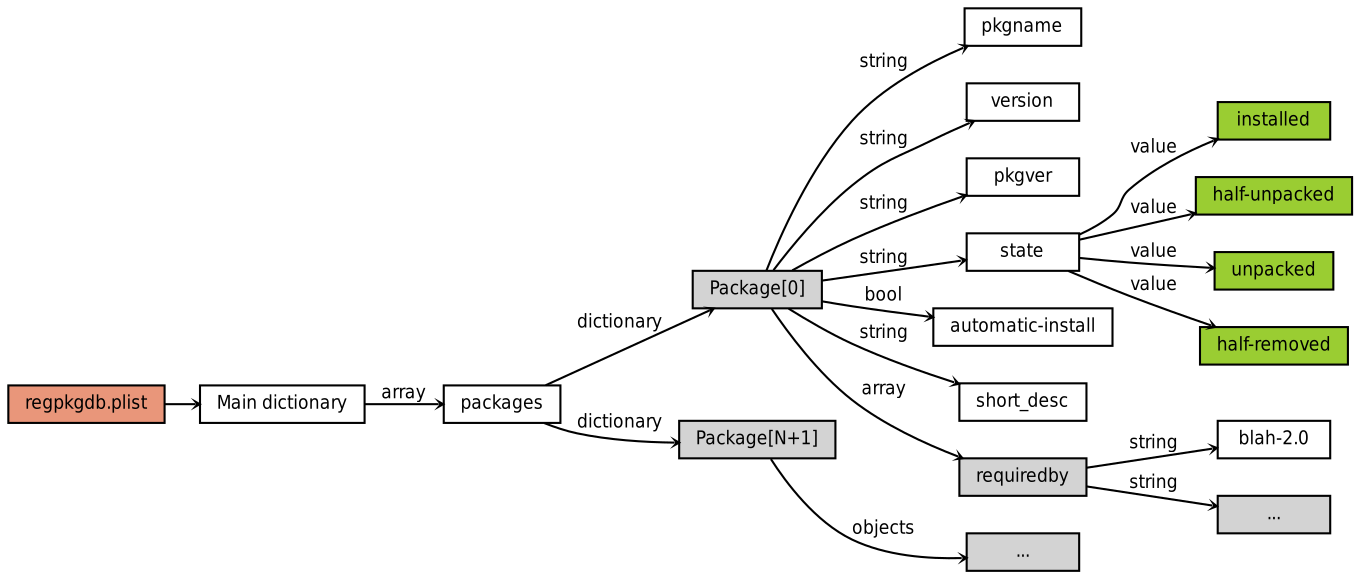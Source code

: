 digraph regpkgdb_dictionary {
	graph [rankdir=LR,rank=same,ranksep=".10"];
	edge [arrowhead="vee",arrowsize="0.2",fontname="DejaVuSansCondensed",fontsize="9"];
	node [height=".1",shape=box,fontname="DejaVuSansCondensed",fontsize="9"];
	regpkgdb_plist -> main;
	regpkgdb_plist [style=filled,fillcolor="darksalmon",label="regpkgdb.plist"];
	main [label="Main dictionary"];
	main -> packages [label="array"];
	packages -> pkgdict [label="dictionary"];
	packages -> pkgdict2 [label="dictionary"];
	pkgdict [style=filled,label="Package[0]"];
	pkgdict2 [style=filled,label="Package[N+1]"];
	pkgdict2 -> pkgdict2_objs [label="objects"];
	pkgdict2_objs [style=filled,label="..."];
	pkgdict -> pkgname [label="string"];
	pkgdict -> version [label="string"];
	pkgdict -> pkgver [label="string"];
	pkgdict -> state [label="string"];
	state -> state_inst [label="value"];
	state -> state_hfuned [label="value"];
	state -> state_unpack [label="value"];
	state -> state_hfrmed [label="value"];
	state_inst [style=filled,fillcolor="yellowgreen",label="installed"];
	state_hfuned [style=filled,fillcolor="yellowgreen",label="half-unpacked"];
	state_unpack [style=filled,fillcolor="yellowgreen",label="unpacked"];
	state_hfrmed [style=filled,fillcolor="yellowgreen",label="half-removed"];
	pkgdict -> automatic [label="bool"];
	automatic [label="automatic-install"];
	pkgdict -> short_desc [label="string"]
	pkgdict -> requiredby [label="array"];
	requiredby [style=filled];
	requiredby -> reqby1 [label="string"];
	requiredby -> reqby2 [style=filled,label="string"];
	reqby1 [label="blah-2.0"];
	reqby2 [style=filled,label="..."];
}
